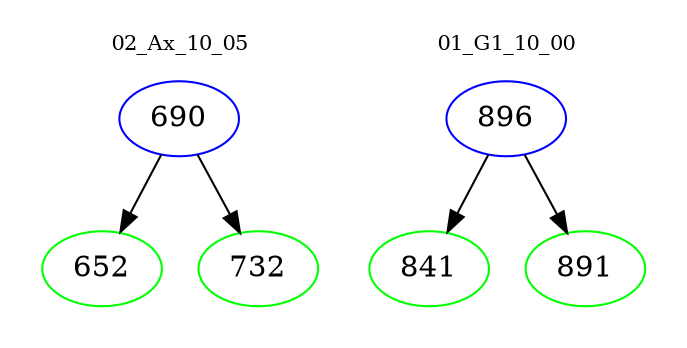 digraph{
subgraph cluster_0 {
color = white
label = "02_Ax_10_05";
fontsize=10;
T0_690 [label="690", color="blue"]
T0_690 -> T0_652 [color="black"]
T0_652 [label="652", color="green"]
T0_690 -> T0_732 [color="black"]
T0_732 [label="732", color="green"]
}
subgraph cluster_1 {
color = white
label = "01_G1_10_00";
fontsize=10;
T1_896 [label="896", color="blue"]
T1_896 -> T1_841 [color="black"]
T1_841 [label="841", color="green"]
T1_896 -> T1_891 [color="black"]
T1_891 [label="891", color="green"]
}
}
